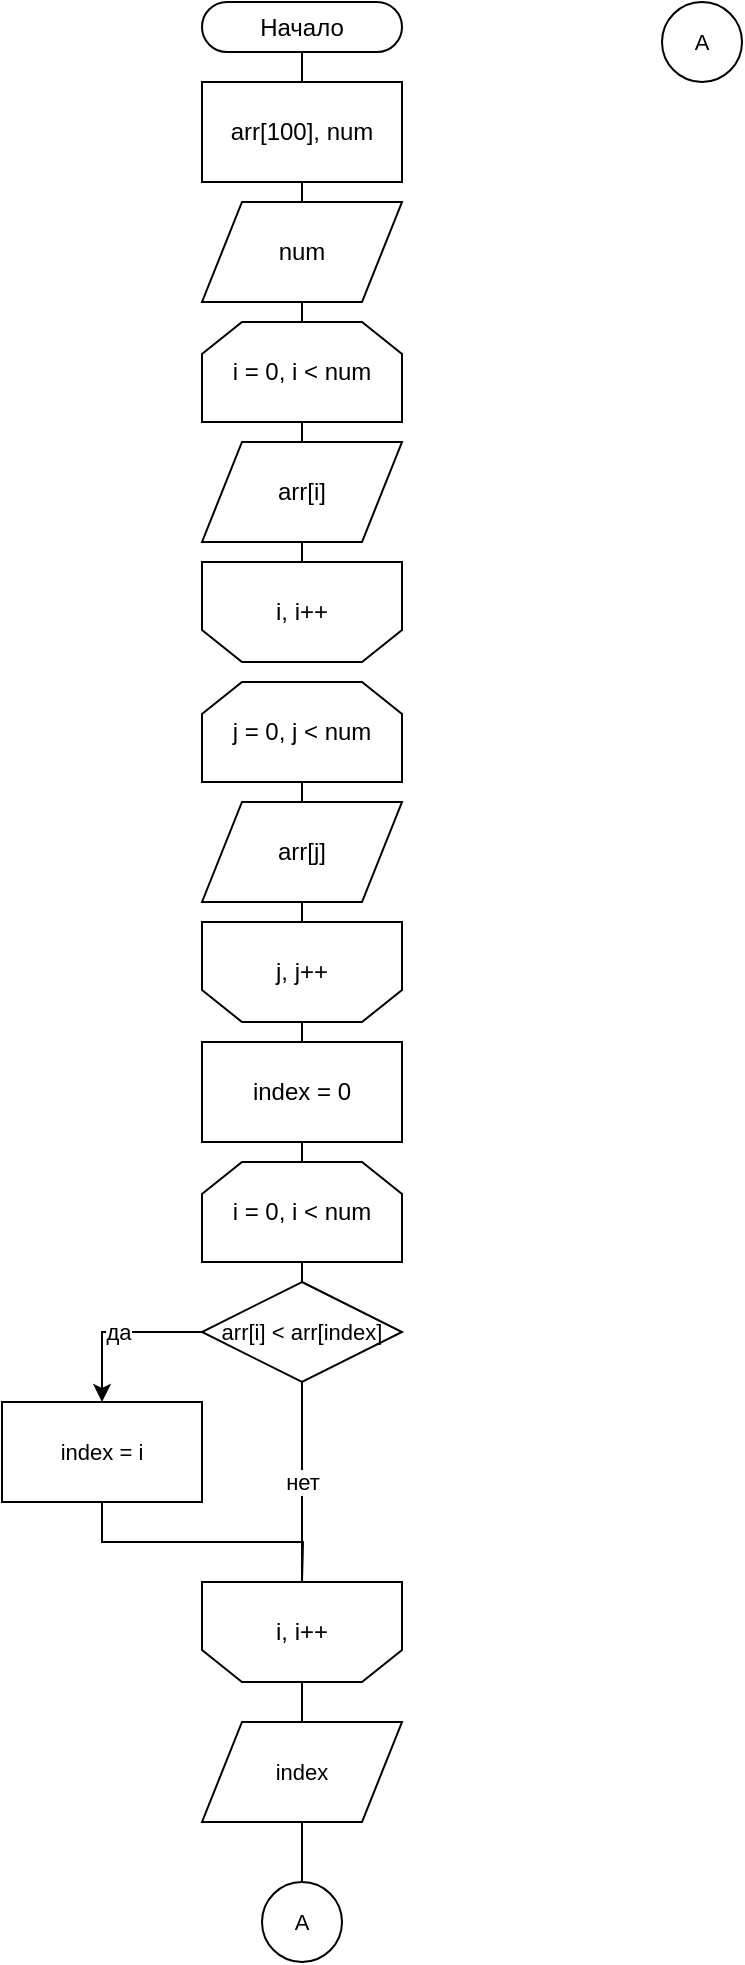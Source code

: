 <mxfile version="20.3.1" type="device"><diagram id="7IBL0EpZbWK7teAGIo1O" name="Page-1"><mxGraphModel dx="173" dy="325" grid="1" gridSize="10" guides="1" tooltips="1" connect="1" arrows="1" fold="1" page="1" pageScale="1" pageWidth="850" pageHeight="1100" math="0" shadow="0"><root><mxCell id="0"/><mxCell id="1" parent="0"/><mxCell id="v3OJFGyJCVaALh7Dtj2E-5" style="edgeStyle=orthogonalEdgeStyle;rounded=0;orthogonalLoop=1;jettySize=auto;html=1;entryX=0.5;entryY=0;entryDx=0;entryDy=0;endArrow=none;endFill=0;" parent="1" target="v3OJFGyJCVaALh7Dtj2E-4" edge="1"><mxGeometry relative="1" as="geometry"><mxPoint x="180" y="30" as="sourcePoint"/></mxGeometry></mxCell><mxCell id="v3OJFGyJCVaALh7Dtj2E-3" value="Начало" style="rounded=1;whiteSpace=wrap;html=1;arcSize=50;aspect=fixed;" parent="1" vertex="1"><mxGeometry x="130" y="10" width="100" height="25" as="geometry"/></mxCell><mxCell id="v3OJFGyJCVaALh7Dtj2E-10" style="edgeStyle=orthogonalEdgeStyle;rounded=0;orthogonalLoop=1;jettySize=auto;html=1;exitX=0.5;exitY=1;exitDx=0;exitDy=0;entryX=0.5;entryY=0;entryDx=0;entryDy=0;endArrow=none;endFill=0;" parent="1" source="v3OJFGyJCVaALh7Dtj2E-4" target="v3OJFGyJCVaALh7Dtj2E-6" edge="1"><mxGeometry relative="1" as="geometry"/></mxCell><mxCell id="v3OJFGyJCVaALh7Dtj2E-4" value="arr[100], num" style="rounded=0;whiteSpace=wrap;html=1;aspect=fixed;" parent="1" vertex="1"><mxGeometry x="130" y="50" width="100" height="50" as="geometry"/></mxCell><mxCell id="v3OJFGyJCVaALh7Dtj2E-11" style="edgeStyle=orthogonalEdgeStyle;rounded=0;orthogonalLoop=1;jettySize=auto;html=1;exitX=0.5;exitY=1;exitDx=0;exitDy=0;endArrow=none;endFill=0;" parent="1" source="v3OJFGyJCVaALh7Dtj2E-6" target="v3OJFGyJCVaALh7Dtj2E-7" edge="1"><mxGeometry relative="1" as="geometry"/></mxCell><mxCell id="v3OJFGyJCVaALh7Dtj2E-6" value="num" style="shape=parallelogram;perimeter=parallelogramPerimeter;whiteSpace=wrap;html=1;fixedSize=1;aspect=fixed;" parent="1" vertex="1"><mxGeometry x="130" y="110" width="100" height="50" as="geometry"/></mxCell><mxCell id="v3OJFGyJCVaALh7Dtj2E-14" style="edgeStyle=orthogonalEdgeStyle;rounded=0;orthogonalLoop=1;jettySize=auto;html=1;exitX=0.5;exitY=1;exitDx=0;exitDy=0;entryX=0.5;entryY=0;entryDx=0;entryDy=0;endArrow=none;endFill=0;" parent="1" source="v3OJFGyJCVaALh7Dtj2E-7" target="v3OJFGyJCVaALh7Dtj2E-13" edge="1"><mxGeometry relative="1" as="geometry"/></mxCell><mxCell id="v3OJFGyJCVaALh7Dtj2E-7" value="i = 0, i &amp;lt; num" style="shape=loopLimit;whiteSpace=wrap;html=1;aspect=fixed;" parent="1" vertex="1"><mxGeometry x="130" y="170" width="100" height="50" as="geometry"/></mxCell><mxCell id="v3OJFGyJCVaALh7Dtj2E-9" value="i, i++" style="shape=loopLimit;whiteSpace=wrap;html=1;aspect=fixed;direction=west;" parent="1" vertex="1"><mxGeometry x="130" y="290" width="100" height="50" as="geometry"/></mxCell><mxCell id="v3OJFGyJCVaALh7Dtj2E-15" style="edgeStyle=orthogonalEdgeStyle;rounded=0;orthogonalLoop=1;jettySize=auto;html=1;exitX=0.5;exitY=1;exitDx=0;exitDy=0;entryX=0.5;entryY=1;entryDx=0;entryDy=0;endArrow=none;endFill=0;" parent="1" source="v3OJFGyJCVaALh7Dtj2E-13" target="v3OJFGyJCVaALh7Dtj2E-9" edge="1"><mxGeometry relative="1" as="geometry"/></mxCell><mxCell id="v3OJFGyJCVaALh7Dtj2E-13" value="arr[i]" style="shape=parallelogram;perimeter=parallelogramPerimeter;whiteSpace=wrap;html=1;fixedSize=1;aspect=fixed;" parent="1" vertex="1"><mxGeometry x="130" y="230" width="100" height="50" as="geometry"/></mxCell><mxCell id="v3OJFGyJCVaALh7Dtj2E-20" style="edgeStyle=orthogonalEdgeStyle;rounded=0;orthogonalLoop=1;jettySize=auto;html=1;exitX=0.5;exitY=1;exitDx=0;exitDy=0;entryX=0.5;entryY=0;entryDx=0;entryDy=0;endArrow=none;endFill=0;" parent="1" source="v3OJFGyJCVaALh7Dtj2E-16" target="v3OJFGyJCVaALh7Dtj2E-18" edge="1"><mxGeometry relative="1" as="geometry"/></mxCell><mxCell id="v3OJFGyJCVaALh7Dtj2E-16" value="j = 0, j &amp;lt; num" style="shape=loopLimit;whiteSpace=wrap;html=1;aspect=fixed;" parent="1" vertex="1"><mxGeometry x="130" y="350" width="100" height="50" as="geometry"/></mxCell><mxCell id="RvsIFpq0zIJW-sILKqMt-10" style="edgeStyle=orthogonalEdgeStyle;rounded=0;orthogonalLoop=1;jettySize=auto;html=1;exitX=0.5;exitY=0;exitDx=0;exitDy=0;entryX=0.5;entryY=0;entryDx=0;entryDy=0;fontSize=11;endArrow=none;endFill=0;" edge="1" parent="1" source="v3OJFGyJCVaALh7Dtj2E-17" target="RvsIFpq0zIJW-sILKqMt-2"><mxGeometry relative="1" as="geometry"/></mxCell><mxCell id="v3OJFGyJCVaALh7Dtj2E-17" value="j, j++" style="shape=loopLimit;whiteSpace=wrap;html=1;aspect=fixed;direction=west;" parent="1" vertex="1"><mxGeometry x="130" y="470" width="100" height="50" as="geometry"/></mxCell><mxCell id="v3OJFGyJCVaALh7Dtj2E-21" style="edgeStyle=orthogonalEdgeStyle;rounded=0;orthogonalLoop=1;jettySize=auto;html=1;exitX=0.5;exitY=1;exitDx=0;exitDy=0;entryX=0.5;entryY=1;entryDx=0;entryDy=0;endArrow=none;endFill=0;" parent="1" source="v3OJFGyJCVaALh7Dtj2E-18" target="v3OJFGyJCVaALh7Dtj2E-17" edge="1"><mxGeometry relative="1" as="geometry"/></mxCell><mxCell id="v3OJFGyJCVaALh7Dtj2E-18" value="arr[j]" style="shape=parallelogram;perimeter=parallelogramPerimeter;whiteSpace=wrap;html=1;fixedSize=1;aspect=fixed;" parent="1" vertex="1"><mxGeometry x="130" y="410" width="100" height="50" as="geometry"/></mxCell><mxCell id="RvsIFpq0zIJW-sILKqMt-11" style="edgeStyle=orthogonalEdgeStyle;rounded=0;orthogonalLoop=1;jettySize=auto;html=1;exitX=0.5;exitY=1;exitDx=0;exitDy=0;entryX=0.5;entryY=0;entryDx=0;entryDy=0;fontSize=11;endArrow=none;endFill=0;" edge="1" parent="1" source="RvsIFpq0zIJW-sILKqMt-2" target="RvsIFpq0zIJW-sILKqMt-4"><mxGeometry relative="1" as="geometry"/></mxCell><mxCell id="RvsIFpq0zIJW-sILKqMt-2" value="index = 0" style="rounded=0;whiteSpace=wrap;html=1;aspect=fixed;" vertex="1" parent="1"><mxGeometry x="130" y="530" width="100" height="50" as="geometry"/></mxCell><mxCell id="RvsIFpq0zIJW-sILKqMt-12" style="edgeStyle=orthogonalEdgeStyle;rounded=0;orthogonalLoop=1;jettySize=auto;html=1;exitX=0.5;exitY=1;exitDx=0;exitDy=0;entryX=0.5;entryY=0;entryDx=0;entryDy=0;fontSize=11;endArrow=none;endFill=0;" edge="1" parent="1" source="RvsIFpq0zIJW-sILKqMt-4" target="RvsIFpq0zIJW-sILKqMt-8"><mxGeometry relative="1" as="geometry"/></mxCell><mxCell id="RvsIFpq0zIJW-sILKqMt-4" value="i = 0, i &amp;lt; num" style="shape=loopLimit;whiteSpace=wrap;html=1;aspect=fixed;" vertex="1" parent="1"><mxGeometry x="130" y="590" width="100" height="50" as="geometry"/></mxCell><mxCell id="RvsIFpq0zIJW-sILKqMt-20" style="edgeStyle=orthogonalEdgeStyle;rounded=0;orthogonalLoop=1;jettySize=auto;html=1;exitX=0.5;exitY=0;exitDx=0;exitDy=0;entryX=0.5;entryY=0;entryDx=0;entryDy=0;fontSize=11;endArrow=none;endFill=0;" edge="1" parent="1" source="RvsIFpq0zIJW-sILKqMt-5" target="RvsIFpq0zIJW-sILKqMt-19"><mxGeometry relative="1" as="geometry"/></mxCell><mxCell id="RvsIFpq0zIJW-sILKqMt-5" value="i, i++" style="shape=loopLimit;whiteSpace=wrap;html=1;aspect=fixed;direction=west;" vertex="1" parent="1"><mxGeometry x="130" y="800" width="100" height="50" as="geometry"/></mxCell><mxCell id="RvsIFpq0zIJW-sILKqMt-8" value="&lt;font style=&quot;font-size: 11px;&quot;&gt;arr[i] &amp;lt; arr[index]&lt;/font&gt;" style="rhombus;whiteSpace=wrap;html=1;" vertex="1" parent="1"><mxGeometry x="130" y="650" width="100" height="50" as="geometry"/></mxCell><mxCell id="RvsIFpq0zIJW-sILKqMt-16" style="edgeStyle=orthogonalEdgeStyle;rounded=0;orthogonalLoop=1;jettySize=auto;html=1;exitX=0.5;exitY=1;exitDx=0;exitDy=0;fontSize=11;endArrow=none;endFill=0;" edge="1" parent="1" source="RvsIFpq0zIJW-sILKqMt-9"><mxGeometry relative="1" as="geometry"><mxPoint x="180" y="800" as="targetPoint"/></mxGeometry></mxCell><mxCell id="RvsIFpq0zIJW-sILKqMt-9" value="index = i" style="rounded=0;whiteSpace=wrap;html=1;aspect=fixed;fontSize=11;" vertex="1" parent="1"><mxGeometry x="30" y="710" width="100" height="50" as="geometry"/></mxCell><mxCell id="RvsIFpq0zIJW-sILKqMt-13" value="" style="endArrow=classic;html=1;rounded=0;fontSize=11;entryX=0.5;entryY=0;entryDx=0;entryDy=0;exitX=0;exitY=0.5;exitDx=0;exitDy=0;" edge="1" parent="1" source="RvsIFpq0zIJW-sILKqMt-8" target="RvsIFpq0zIJW-sILKqMt-9"><mxGeometry relative="1" as="geometry"><mxPoint x="40" y="680" as="sourcePoint"/><mxPoint x="140" y="680" as="targetPoint"/><Array as="points"><mxPoint x="80" y="675"/></Array></mxGeometry></mxCell><mxCell id="RvsIFpq0zIJW-sILKqMt-14" value="да" style="edgeLabel;resizable=0;html=1;align=center;verticalAlign=middle;fontSize=11;" connectable="0" vertex="1" parent="RvsIFpq0zIJW-sILKqMt-13"><mxGeometry relative="1" as="geometry"/></mxCell><mxCell id="RvsIFpq0zIJW-sILKqMt-17" value="" style="endArrow=none;html=1;rounded=0;fontSize=11;exitX=0.5;exitY=1;exitDx=0;exitDy=0;entryX=0.5;entryY=1;entryDx=0;entryDy=0;endFill=0;" edge="1" parent="1" source="RvsIFpq0zIJW-sILKqMt-8" target="RvsIFpq0zIJW-sILKqMt-5"><mxGeometry relative="1" as="geometry"><mxPoint x="150" y="720" as="sourcePoint"/><mxPoint x="250" y="720" as="targetPoint"/></mxGeometry></mxCell><mxCell id="RvsIFpq0zIJW-sILKqMt-18" value="нет" style="edgeLabel;resizable=0;html=1;align=center;verticalAlign=middle;fontSize=11;" connectable="0" vertex="1" parent="RvsIFpq0zIJW-sILKqMt-17"><mxGeometry relative="1" as="geometry"/></mxCell><mxCell id="RvsIFpq0zIJW-sILKqMt-19" value="A" style="ellipse;whiteSpace=wrap;html=1;fontSize=11;aspect=fixed;" vertex="1" parent="1"><mxGeometry x="160" y="950" width="40" height="40" as="geometry"/></mxCell><mxCell id="RvsIFpq0zIJW-sILKqMt-21" value="A" style="ellipse;whiteSpace=wrap;html=1;fontSize=11;aspect=fixed;" vertex="1" parent="1"><mxGeometry x="360" y="10" width="40" height="40" as="geometry"/></mxCell><mxCell id="RvsIFpq0zIJW-sILKqMt-25" value="index" style="shape=parallelogram;perimeter=parallelogramPerimeter;whiteSpace=wrap;html=1;fixedSize=1;aspect=fixed;fontSize=11;" vertex="1" parent="1"><mxGeometry x="130" y="870" width="100" height="50" as="geometry"/></mxCell></root></mxGraphModel></diagram></mxfile>